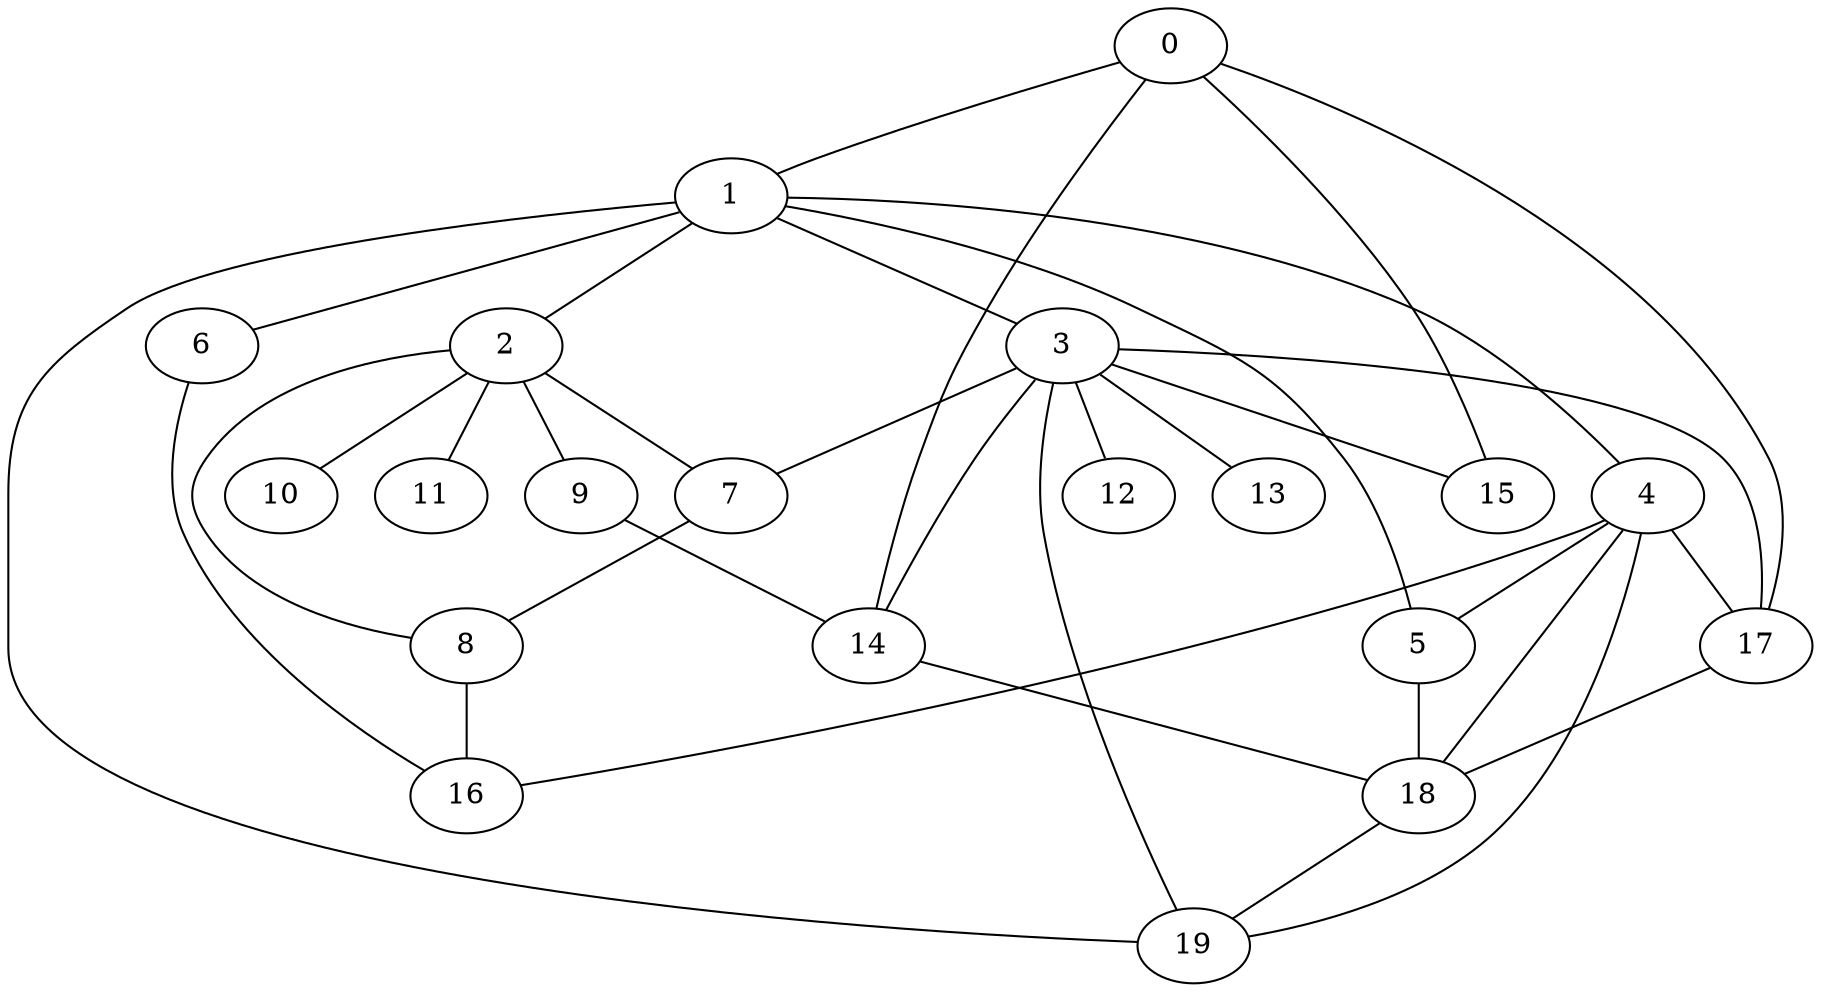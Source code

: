 
graph graphname {
    0 -- 1
0 -- 15
0 -- 14
0 -- 17
1 -- 2
1 -- 3
1 -- 4
1 -- 5
1 -- 6
1 -- 19
2 -- 7
2 -- 8
2 -- 9
2 -- 10
2 -- 11
3 -- 12
3 -- 13
3 -- 14
3 -- 15
3 -- 19
3 -- 7
3 -- 17
4 -- 16
4 -- 18
4 -- 19
4 -- 17
4 -- 5
5 -- 18
6 -- 16
7 -- 8
8 -- 16
9 -- 14
14 -- 18
17 -- 18
18 -- 19

}
